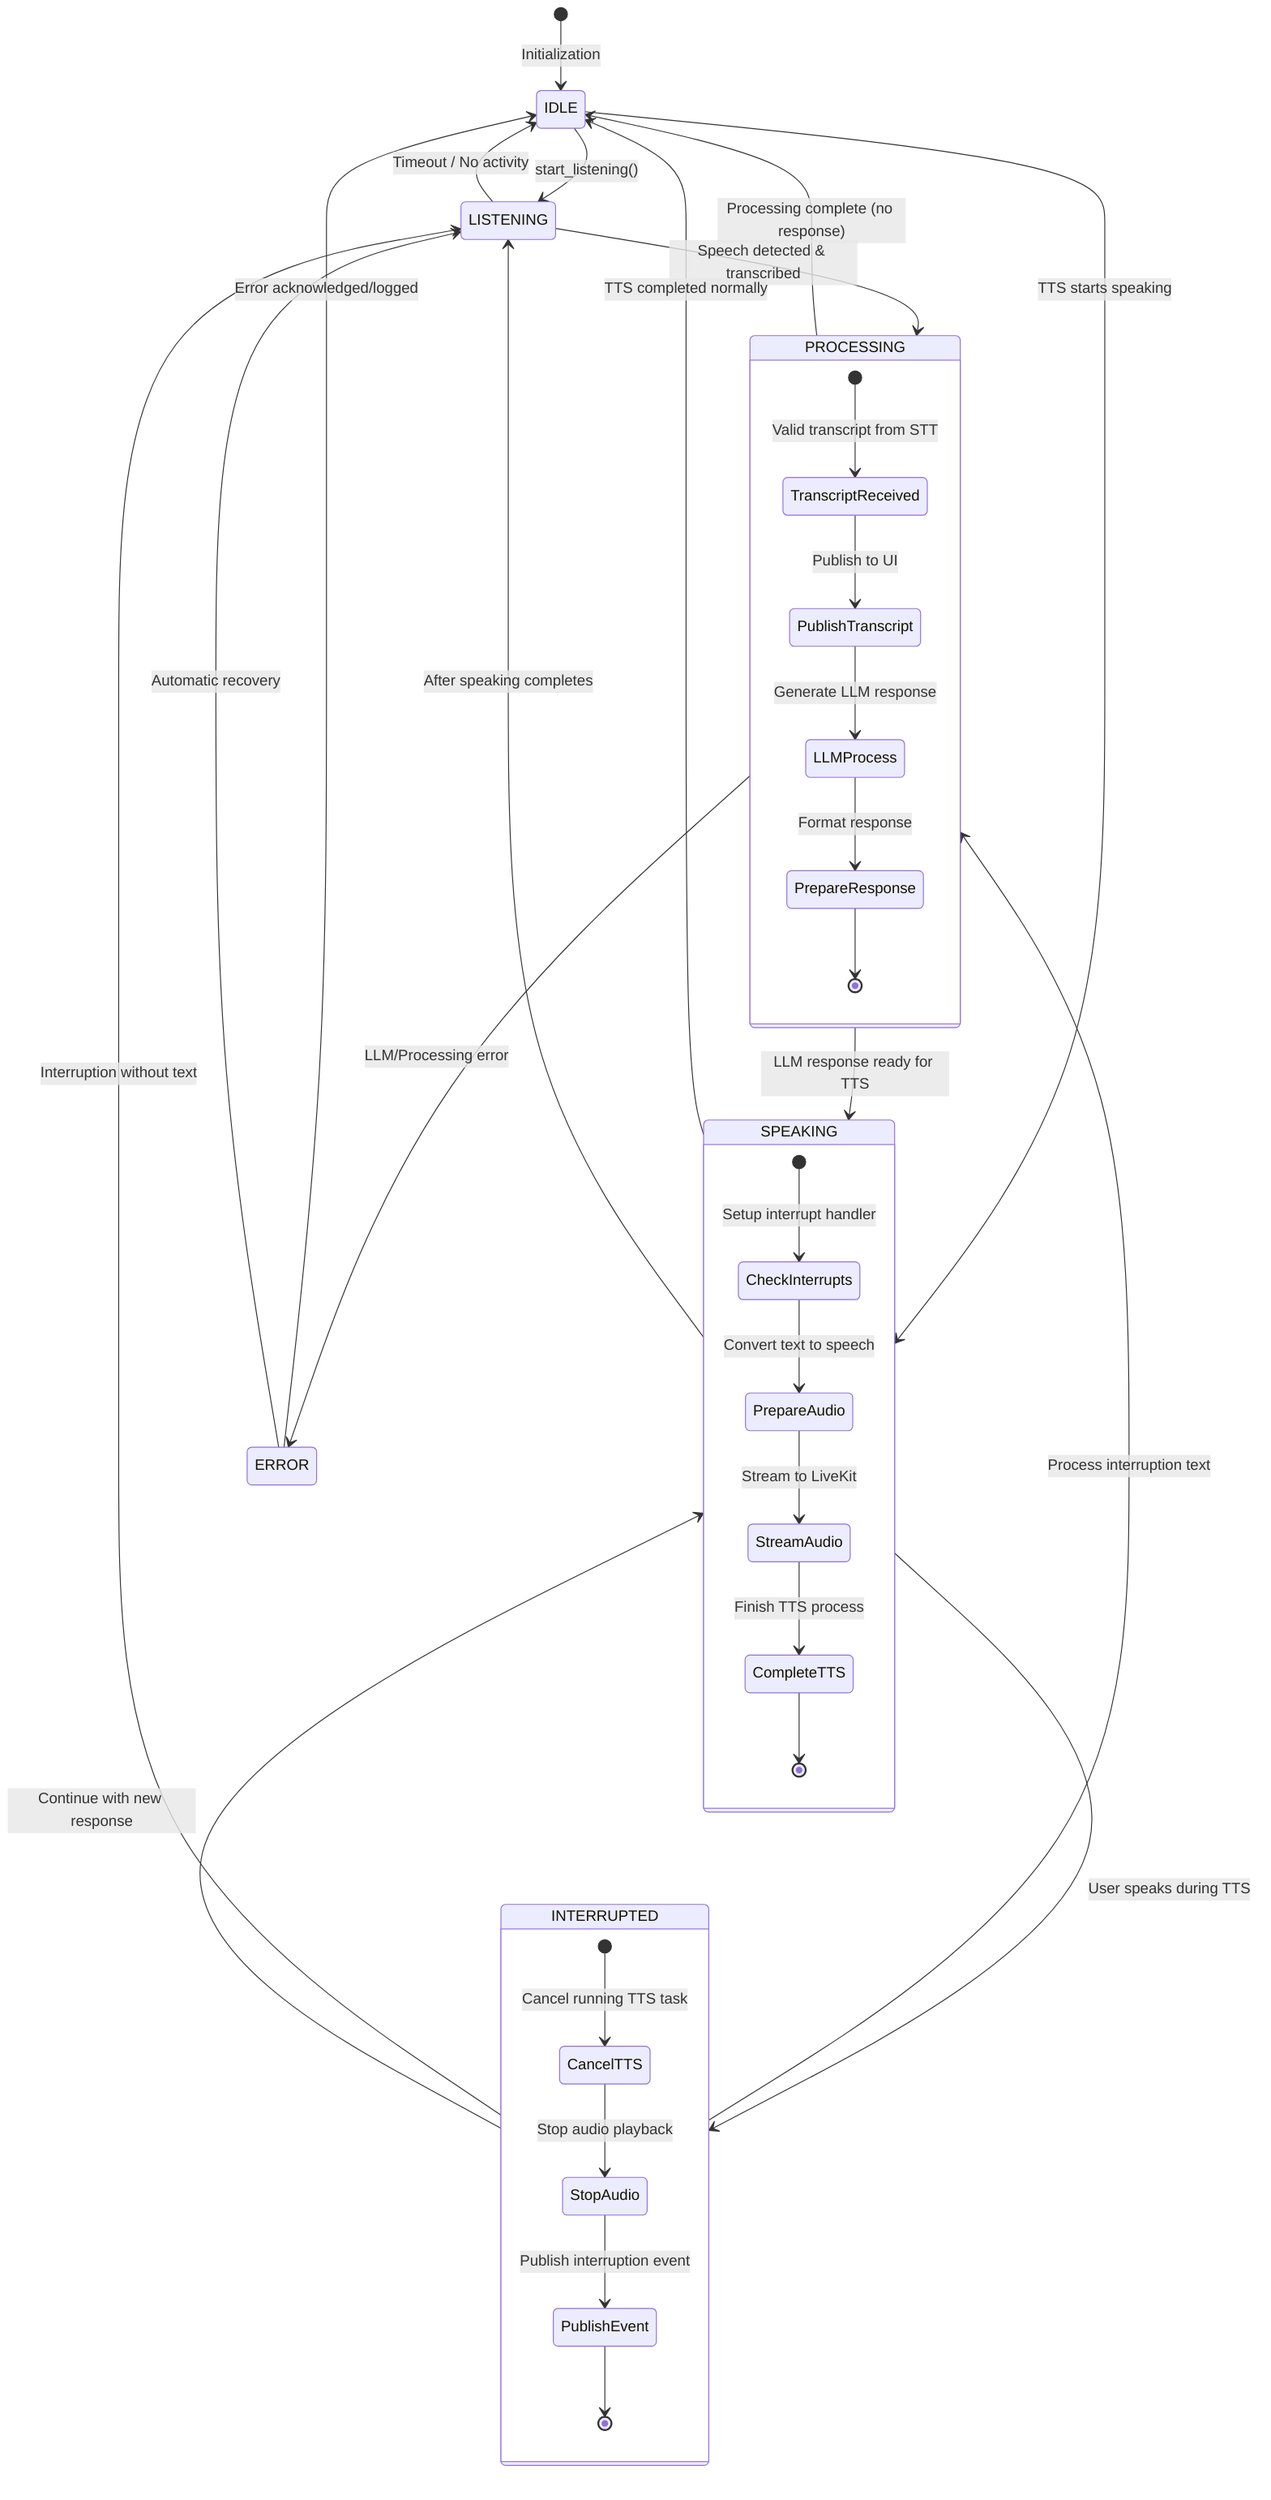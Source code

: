 stateDiagram-v2
    [*] --> IDLE: Initialization

    IDLE --> LISTENING: start_listening()
    IDLE --> SPEAKING: TTS starts speaking

    LISTENING --> PROCESSING: Speech detected & transcribed
    LISTENING --> IDLE: Timeout / No activity

    PROCESSING --> SPEAKING: LLM response ready for TTS
    PROCESSING --> ERROR: LLM/Processing error
    PROCESSING --> IDLE: Processing complete (no response)

    SPEAKING --> INTERRUPTED: User speaks during TTS
    SPEAKING --> IDLE: TTS completed normally

    INTERRUPTED --> PROCESSING: Process interruption text
    INTERRUPTED --> LISTENING: Interruption without text

    ERROR --> IDLE: Error acknowledged/logged
    ERROR --> LISTENING: Automatic recovery

    SPEAKING --> LISTENING: After speaking completes
    INTERRUPTED --> SPEAKING: Continue with new response

    state INTERRUPTED {
        [*] --> CancelTTS: Cancel running TTS task
        CancelTTS --> StopAudio: Stop audio playback
        StopAudio --> PublishEvent: Publish interruption event
        PublishEvent --> [*]
    }

    state PROCESSING {
        [*] --> TranscriptReceived: Valid transcript from STT
        TranscriptReceived --> PublishTranscript: Publish to UI
        PublishTranscript --> LLMProcess: Generate LLM response
        LLMProcess --> PrepareResponse: Format response
        PrepareResponse --> [*]
    }

    state SPEAKING {
        [*] --> CheckInterrupts: Setup interrupt handler
        CheckInterrupts --> PrepareAudio: Convert text to speech
        PrepareAudio --> StreamAudio: Stream to LiveKit
        StreamAudio --> CompleteTTS: Finish TTS process
        CompleteTTS --> [*]
    }